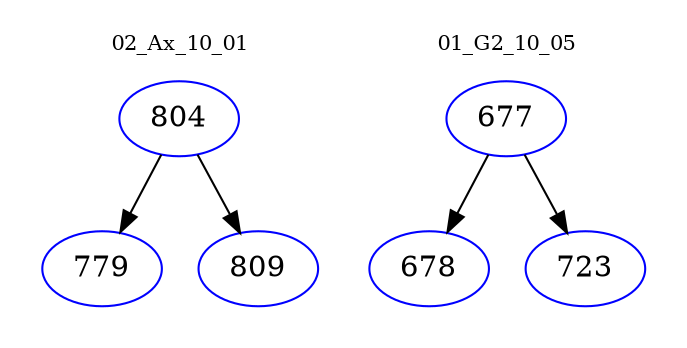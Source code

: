 digraph{
subgraph cluster_0 {
color = white
label = "02_Ax_10_01";
fontsize=10;
T0_804 [label="804", color="blue"]
T0_804 -> T0_779 [color="black"]
T0_779 [label="779", color="blue"]
T0_804 -> T0_809 [color="black"]
T0_809 [label="809", color="blue"]
}
subgraph cluster_1 {
color = white
label = "01_G2_10_05";
fontsize=10;
T1_677 [label="677", color="blue"]
T1_677 -> T1_678 [color="black"]
T1_678 [label="678", color="blue"]
T1_677 -> T1_723 [color="black"]
T1_723 [label="723", color="blue"]
}
}
